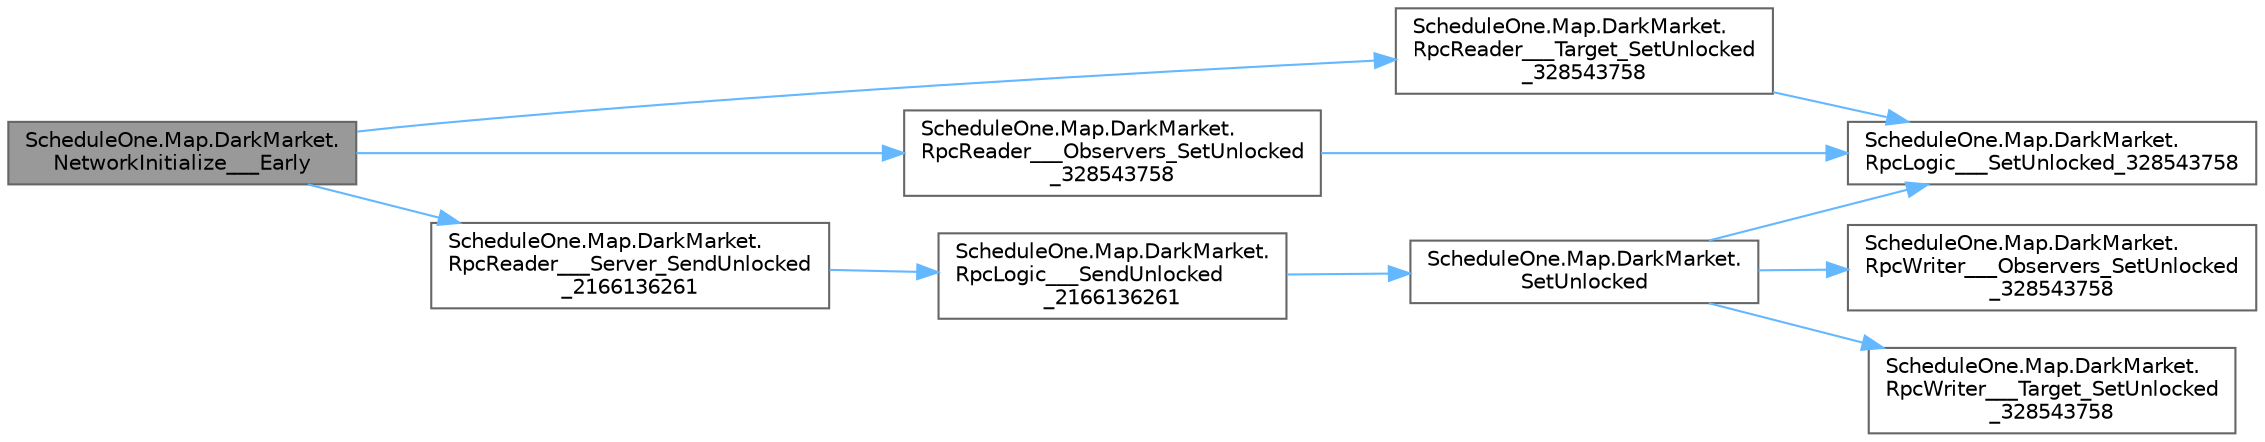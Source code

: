 digraph "ScheduleOne.Map.DarkMarket.NetworkInitialize___Early"
{
 // LATEX_PDF_SIZE
  bgcolor="transparent";
  edge [fontname=Helvetica,fontsize=10,labelfontname=Helvetica,labelfontsize=10];
  node [fontname=Helvetica,fontsize=10,shape=box,height=0.2,width=0.4];
  rankdir="LR";
  Node1 [id="Node000001",label="ScheduleOne.Map.DarkMarket.\lNetworkInitialize___Early",height=0.2,width=0.4,color="gray40", fillcolor="grey60", style="filled", fontcolor="black",tooltip=" "];
  Node1 -> Node2 [id="edge1_Node000001_Node000002",color="steelblue1",style="solid",tooltip=" "];
  Node2 [id="Node000002",label="ScheduleOne.Map.DarkMarket.\lRpcReader___Observers_SetUnlocked\l_328543758",height=0.2,width=0.4,color="grey40", fillcolor="white", style="filled",URL="$class_schedule_one_1_1_map_1_1_dark_market.html#a2cd9816b3455559042b585b4d74cf4bc",tooltip=" "];
  Node2 -> Node3 [id="edge2_Node000002_Node000003",color="steelblue1",style="solid",tooltip=" "];
  Node3 [id="Node000003",label="ScheduleOne.Map.DarkMarket.\lRpcLogic___SetUnlocked_328543758",height=0.2,width=0.4,color="grey40", fillcolor="white", style="filled",URL="$class_schedule_one_1_1_map_1_1_dark_market.html#a31d974d161872b934f14e061e3031f59",tooltip=" "];
  Node1 -> Node4 [id="edge3_Node000001_Node000004",color="steelblue1",style="solid",tooltip=" "];
  Node4 [id="Node000004",label="ScheduleOne.Map.DarkMarket.\lRpcReader___Server_SendUnlocked\l_2166136261",height=0.2,width=0.4,color="grey40", fillcolor="white", style="filled",URL="$class_schedule_one_1_1_map_1_1_dark_market.html#a38b91066e83e74991ae249c361059742",tooltip=" "];
  Node4 -> Node5 [id="edge4_Node000004_Node000005",color="steelblue1",style="solid",tooltip=" "];
  Node5 [id="Node000005",label="ScheduleOne.Map.DarkMarket.\lRpcLogic___SendUnlocked\l_2166136261",height=0.2,width=0.4,color="grey40", fillcolor="white", style="filled",URL="$class_schedule_one_1_1_map_1_1_dark_market.html#a3d10911a1d3adab07eed6a89890adfd9",tooltip=" "];
  Node5 -> Node6 [id="edge5_Node000005_Node000006",color="steelblue1",style="solid",tooltip=" "];
  Node6 [id="Node000006",label="ScheduleOne.Map.DarkMarket.\lSetUnlocked",height=0.2,width=0.4,color="grey40", fillcolor="white", style="filled",URL="$class_schedule_one_1_1_map_1_1_dark_market.html#ae1f40d3705e4d131930272853b64d8c4",tooltip=" "];
  Node6 -> Node3 [id="edge6_Node000006_Node000003",color="steelblue1",style="solid",tooltip=" "];
  Node6 -> Node7 [id="edge7_Node000006_Node000007",color="steelblue1",style="solid",tooltip=" "];
  Node7 [id="Node000007",label="ScheduleOne.Map.DarkMarket.\lRpcWriter___Observers_SetUnlocked\l_328543758",height=0.2,width=0.4,color="grey40", fillcolor="white", style="filled",URL="$class_schedule_one_1_1_map_1_1_dark_market.html#a6217adba52a137ffb40c6a890bf6041a",tooltip=" "];
  Node6 -> Node8 [id="edge8_Node000006_Node000008",color="steelblue1",style="solid",tooltip=" "];
  Node8 [id="Node000008",label="ScheduleOne.Map.DarkMarket.\lRpcWriter___Target_SetUnlocked\l_328543758",height=0.2,width=0.4,color="grey40", fillcolor="white", style="filled",URL="$class_schedule_one_1_1_map_1_1_dark_market.html#a2934d267978f35bbc4f535cccbf4002b",tooltip=" "];
  Node1 -> Node9 [id="edge9_Node000001_Node000009",color="steelblue1",style="solid",tooltip=" "];
  Node9 [id="Node000009",label="ScheduleOne.Map.DarkMarket.\lRpcReader___Target_SetUnlocked\l_328543758",height=0.2,width=0.4,color="grey40", fillcolor="white", style="filled",URL="$class_schedule_one_1_1_map_1_1_dark_market.html#a13e9636595c433eb3783971172f09c09",tooltip=" "];
  Node9 -> Node3 [id="edge10_Node000009_Node000003",color="steelblue1",style="solid",tooltip=" "];
}

